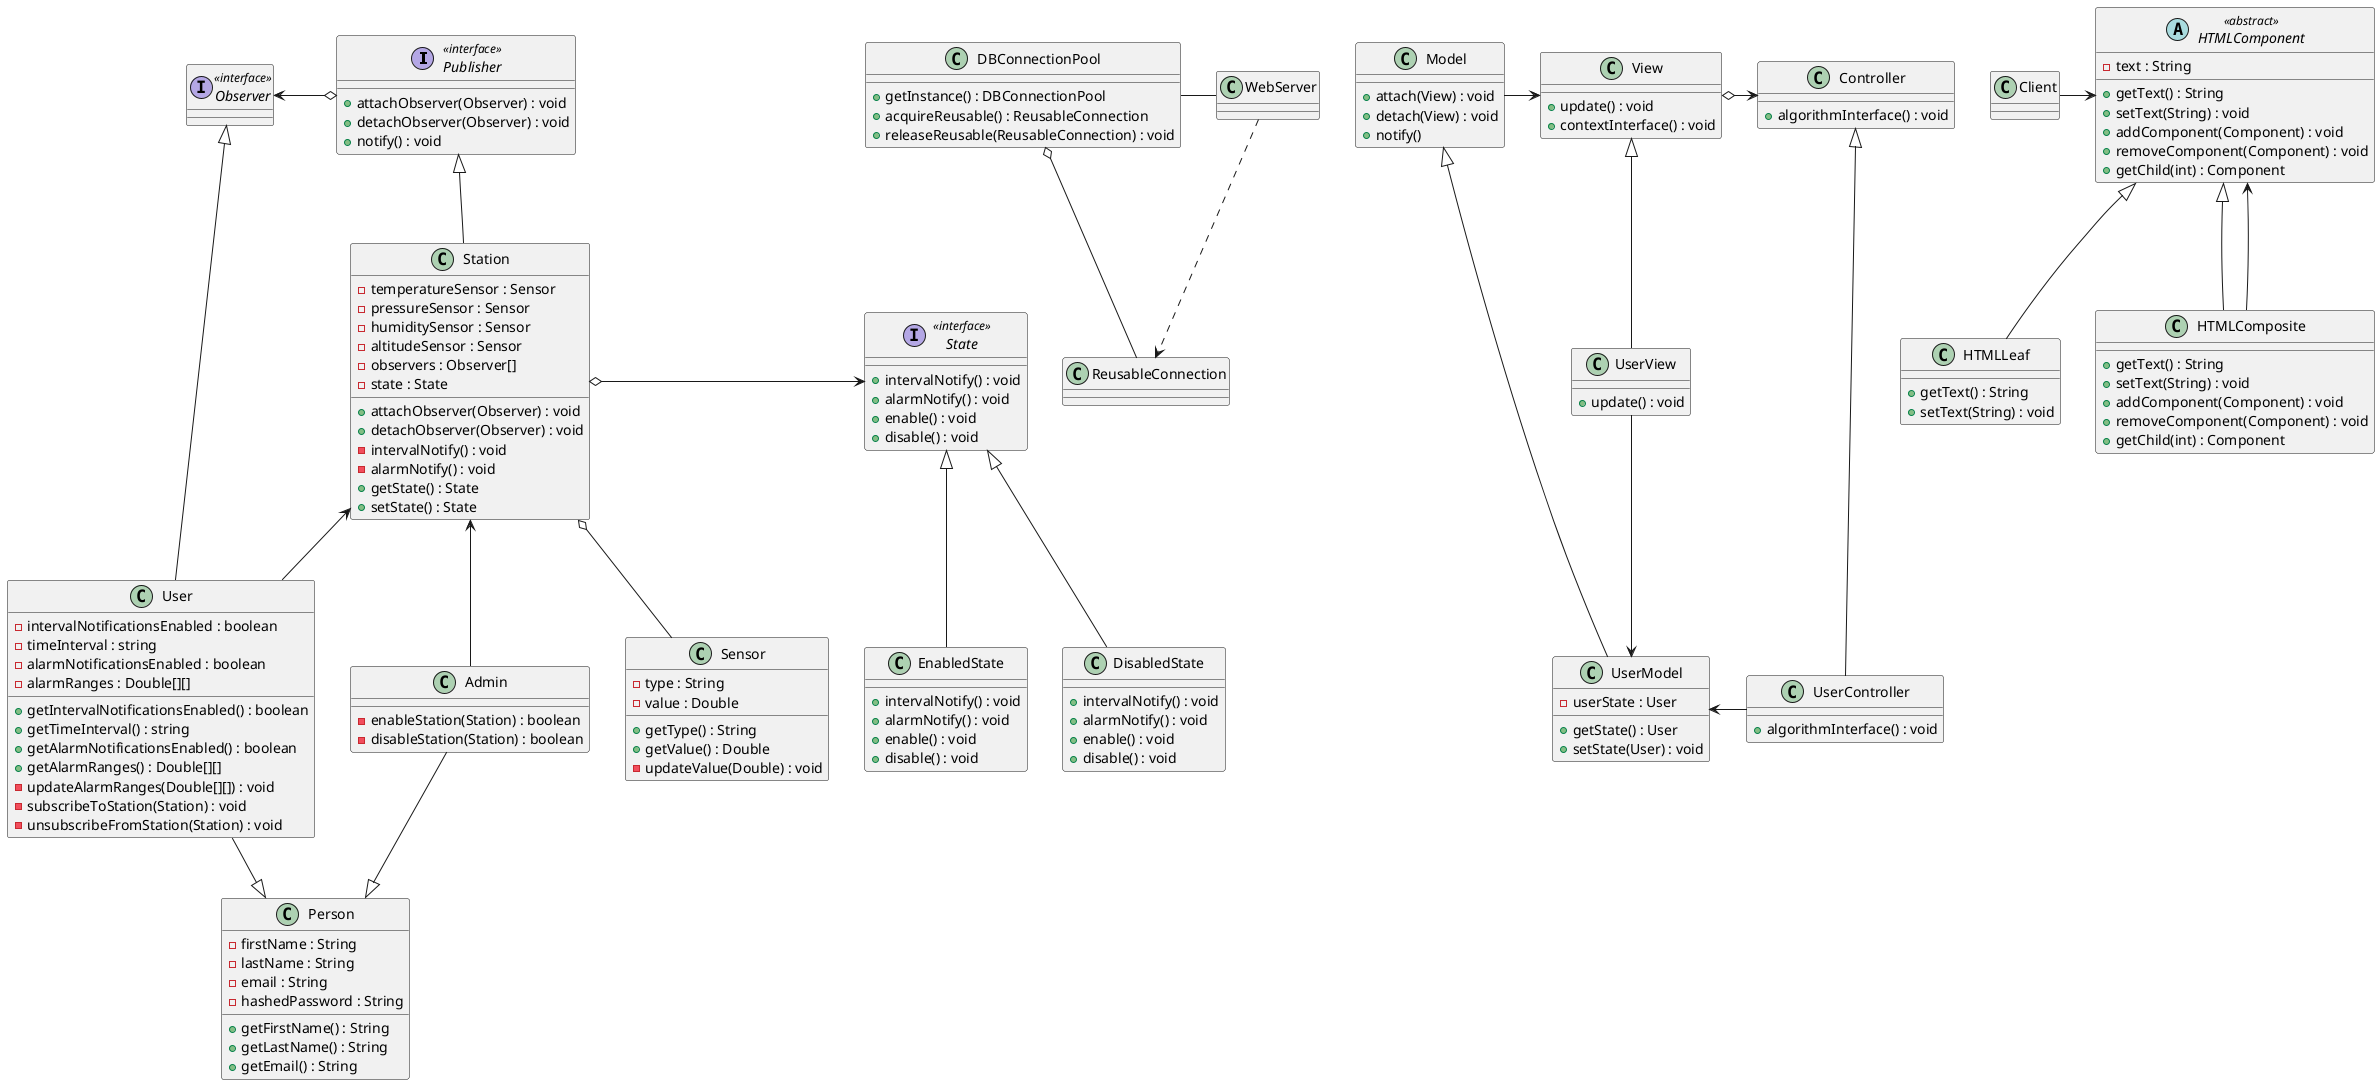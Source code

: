 @startuml


interface Publisher <<interface>> {
    +attachObserver(Observer) : void
    +detachObserver(Observer) : void
    +notify() : void
}

interface Observer <<interface>> {
}

class Person {
    -firstName : String
    -lastName : String
    -email : String
    -hashedPassword : String
    +getFirstName() : String
    +getLastName() : String
    +getEmail() : String
}

class User {
    -intervalNotificationsEnabled : boolean
    -timeInterval : string
    -alarmNotificationsEnabled : boolean
    -alarmRanges : Double[][]
    +getIntervalNotificationsEnabled() : boolean
    +getTimeInterval() : string
    +getAlarmNotificationsEnabled() : boolean
    +getAlarmRanges() : Double[][]
    -updateAlarmRanges(Double[][]) : void
    -subscribeToStation(Station) : void
    -unsubscribeFromStation(Station) : void
}

class Admin {
    -enableStation(Station) : boolean
    -disableStation(Station) : boolean
}

class Sensor {
    -type : String
    -value : Double
    +getType() : String
    +getValue() : Double
    -updateValue(Double) : void
}

class Station {
    -temperatureSensor : Sensor
    -pressureSensor : Sensor
    -humiditySensor : Sensor
    -altitudeSensor : Sensor
    -observers : Observer[]
    -state : State
    +attachObserver(Observer) : void
    +detachObserver(Observer) : void
    -intervalNotify() : void
    -alarmNotify() : void
    +getState() : State
    +setState() : State
}

interface State <<interface>> {
    +intervalNotify() : void
    +alarmNotify() : void
    +enable() : void
    +disable() : void
}

class EnabledState {
    +intervalNotify() : void
    +alarmNotify() : void
    +enable() : void
    +disable() : void
}

class DisabledState {
    +intervalNotify() : void
    +alarmNotify() : void
    +enable() : void
    +disable() : void
}

User --|> Person
Admin --|> Person

Station o-- Sensor

Publisher <|-- Station
Observer <|--- User

Observer <-o Publisher

Station <-- User
Station <-- Admin

State <|-- EnabledState
State <|-- DisabledState

Station o-> State



class DBConnectionPool {
    +getInstance() : DBConnectionPool
    +acquireReusable() : ReusableConnection
    +releaseReusable(ReusableConnection) : void
}

WebServer ..> ReusableConnection
DBConnectionPool - WebServer
ReusableConnection --o DBConnectionPool



class Model {
    +attach(View) : void
    +detach(View) : void
    +notify()
}

class View {
    +update() : void
    +contextInterface() : void
}

class Controller {
    +algorithmInterface() : void
}

class UserModel {
    -userState : User
    +getState() : User
    +setState(User) : void
}

class UserView {
    +update() : void
}

class UserController {
    +algorithmInterface() : void
}

Model -> View
View o-> Controller
Model <|--- UserModel
View <|-- UserView
Controller <|--- UserController
UserView --> UserModel
UserModel <- UserController



abstract class HTMLComponent <<abstract>> {
    -text : String
    +getText() : String
    +setText(String) : void
    +addComponent(Component) : void
    +removeComponent(Component) : void
    +getChild(int) : Component
}

class HTMLLeaf {
    +getText() : String
    +setText(String) : void
}

class HTMLComposite {
    +getText() : String
    +setText(String) : void
    +addComponent(Component) : void
    +removeComponent(Component) : void
    +getChild(int) : Component
}

Client -> HTMLComponent
HTMLComponent <|-- HTMLLeaf
HTMLComponent <|-- HTMLComposite
HTMLComponent <-- HTMLComposite



@enduml